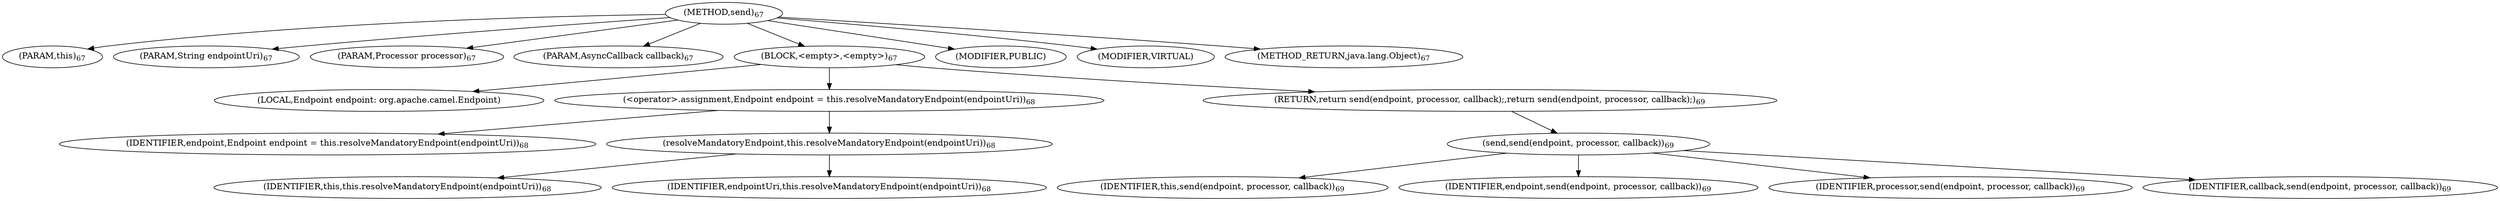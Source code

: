 digraph "send" {  
"222" [label = <(METHOD,send)<SUB>67</SUB>> ]
"15" [label = <(PARAM,this)<SUB>67</SUB>> ]
"223" [label = <(PARAM,String endpointUri)<SUB>67</SUB>> ]
"224" [label = <(PARAM,Processor processor)<SUB>67</SUB>> ]
"225" [label = <(PARAM,AsyncCallback callback)<SUB>67</SUB>> ]
"226" [label = <(BLOCK,&lt;empty&gt;,&lt;empty&gt;)<SUB>67</SUB>> ]
"227" [label = <(LOCAL,Endpoint endpoint: org.apache.camel.Endpoint)> ]
"228" [label = <(&lt;operator&gt;.assignment,Endpoint endpoint = this.resolveMandatoryEndpoint(endpointUri))<SUB>68</SUB>> ]
"229" [label = <(IDENTIFIER,endpoint,Endpoint endpoint = this.resolveMandatoryEndpoint(endpointUri))<SUB>68</SUB>> ]
"230" [label = <(resolveMandatoryEndpoint,this.resolveMandatoryEndpoint(endpointUri))<SUB>68</SUB>> ]
"14" [label = <(IDENTIFIER,this,this.resolveMandatoryEndpoint(endpointUri))<SUB>68</SUB>> ]
"231" [label = <(IDENTIFIER,endpointUri,this.resolveMandatoryEndpoint(endpointUri))<SUB>68</SUB>> ]
"232" [label = <(RETURN,return send(endpoint, processor, callback);,return send(endpoint, processor, callback);)<SUB>69</SUB>> ]
"233" [label = <(send,send(endpoint, processor, callback))<SUB>69</SUB>> ]
"16" [label = <(IDENTIFIER,this,send(endpoint, processor, callback))<SUB>69</SUB>> ]
"234" [label = <(IDENTIFIER,endpoint,send(endpoint, processor, callback))<SUB>69</SUB>> ]
"235" [label = <(IDENTIFIER,processor,send(endpoint, processor, callback))<SUB>69</SUB>> ]
"236" [label = <(IDENTIFIER,callback,send(endpoint, processor, callback))<SUB>69</SUB>> ]
"237" [label = <(MODIFIER,PUBLIC)> ]
"238" [label = <(MODIFIER,VIRTUAL)> ]
"239" [label = <(METHOD_RETURN,java.lang.Object)<SUB>67</SUB>> ]
  "222" -> "15" 
  "222" -> "223" 
  "222" -> "224" 
  "222" -> "225" 
  "222" -> "226" 
  "222" -> "237" 
  "222" -> "238" 
  "222" -> "239" 
  "226" -> "227" 
  "226" -> "228" 
  "226" -> "232" 
  "228" -> "229" 
  "228" -> "230" 
  "230" -> "14" 
  "230" -> "231" 
  "232" -> "233" 
  "233" -> "16" 
  "233" -> "234" 
  "233" -> "235" 
  "233" -> "236" 
}
